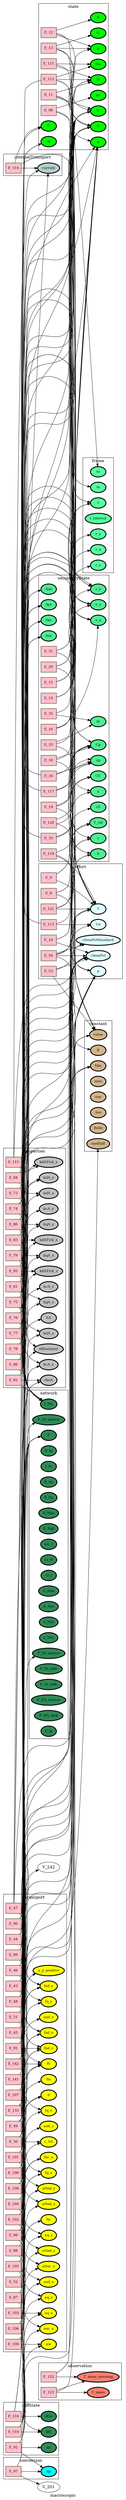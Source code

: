 digraph macroscopic {
label=macroscopic;
rankdir=LR;
E_43 -> V_113  [splines=ortho];
E_43 -> V_150  [splines=ortho];
E_43 -> V_186  [splines=ortho];
E_43 -> V_2  [splines=ortho];
E_44 -> V_113  [splines=ortho];
E_44 -> V_149  [splines=ortho];
E_44 -> V_187  [splines=ortho];
E_44 -> V_2  [splines=ortho];
E_45 -> V_113  [splines=ortho];
E_45 -> V_148  [splines=ortho];
E_45 -> V_188  [splines=ortho];
E_45 -> V_2  [splines=ortho];
E_46 -> V_138  [splines=ortho];
E_46 -> V_150  [splines=ortho];
E_46 -> V_190  [splines=ortho];
E_46 -> V_2  [splines=ortho];
E_89 -> V_114  [splines=ortho];
E_89 -> V_150  [splines=ortho];
E_89 -> V_180  [splines=ortho];
E_89 -> V_2  [splines=ortho];
E_47 -> V_138  [splines=ortho];
E_47 -> V_149  [splines=ortho];
E_47 -> V_191  [splines=ortho];
E_47 -> V_2  [splines=ortho];
E_90 -> V_114  [splines=ortho];
E_90 -> V_150  [splines=ortho];
E_90 -> V_181  [splines=ortho];
E_90 -> V_2  [splines=ortho];
E_48 -> V_138  [splines=ortho];
E_48 -> V_148  [splines=ortho];
E_48 -> V_192  [splines=ortho];
E_48 -> V_2  [splines=ortho];
E_91 -> V_114  [splines=ortho];
E_91 -> V_148  [splines=ortho];
E_91 -> V_182  [splines=ortho];
E_91 -> V_2  [splines=ortho];
E_49 -> V_112  [splines=ortho];
E_49 -> V_2  [splines=ortho];
E_50 -> V_104  [splines=ortho];
E_50 -> V_138  [splines=ortho];
E_50 -> V_157  [splines=ortho];
E_50 -> V_2  [splines=ortho];
E_51 -> V_112  [splines=ortho];
E_51 -> V_150  [splines=ortho];
E_51 -> V_183  [splines=ortho];
E_51 -> V_189  [splines=ortho];
E_51 -> V_2  [splines=ortho];
E_142 -> V_112  [splines=ortho];
E_142 -> V_150  [splines=ortho];
E_142 -> V_183  [splines=ortho];
E_142 -> V_189  [splines=ortho];
E_142 -> V_2  [splines=ortho];
E_142 -> V_243  [splines=ortho];
E_52 -> V_158  [splines=ortho];
E_52 -> V_159  [splines=ortho];
E_87 -> V_160  [splines=ortho];
E_87 -> V_2  [splines=ortho];
E_88 -> V_154  [splines=ortho];
E_88 -> V_2  [splines=ortho];
E_99 -> V_136  [splines=ortho];
E_99 -> V_160  [splines=ortho];
E_99 -> V_2  [splines=ortho];
E_100 -> V_136  [splines=ortho];
E_100 -> V_154  [splines=ortho];
E_100 -> V_2  [splines=ortho];
E_101 -> V_136  [splines=ortho];
E_101 -> V_155  [splines=ortho];
E_101 -> V_2  [splines=ortho];
E_102 -> V_136  [splines=ortho];
E_102 -> V_156  [splines=ortho];
E_102 -> V_2  [splines=ortho];
E_103 -> V_151  [splines=ortho];
E_103 -> V_2  [splines=ortho];
E_104 -> V_152  [splines=ortho];
E_104 -> V_2  [splines=ortho];
E_105 -> V_153  [splines=ortho];
E_105 -> V_2  [splines=ortho];
E_106 -> V_101  [splines=ortho];
E_106 -> V_151  [splines=ortho];
E_107 -> V_155  [splines=ortho];
E_107 -> V_2  [splines=ortho];
E_108 -> V_156  [splines=ortho];
E_108 -> V_2  [splines=ortho];
E_109 -> V_2  [splines=ortho];
E_109 -> V_211  [splines=ortho];
E_133 -> V_143  [splines=ortho];
E_133 -> V_159  [splines=ortho];
E_141 -> V_242  [splines=ortho];
E_141 -> V_5  [splines=ortho];
subgraph cluster_macroscopic___transport {
label=transport;
rankdir=LR;
V_151 [fillcolor=yellow, fontsize=12, label=fq_x, penwidth=3, style=filled];
V_152 [fillcolor=yellow, fontsize=12, label=fq_y, penwidth=3, style=filled];
V_153 [fillcolor=yellow, fontsize=12, label=fq_z, penwidth=3, style=filled];
V_154 [fillcolor=yellow, fontsize=12, label=fnd_x, penwidth=3, style=filled];
V_155 [fillcolor=yellow, fontsize=12, label=fnd_y, penwidth=3, style=filled];
V_156 [fillcolor=yellow, fontsize=12, label=fnd_z, penwidth=3, style=filled];
V_157 [fillcolor=yellow, fontsize=12, label=d, penwidth=3, style=filled];
V_158 [fillcolor=yellow, fontsize=12, label=c_AS, penwidth=3, style=filled];
V_159 [fillcolor=yellow, fontsize=12, label=fV, penwidth=3, style=filled];
V_160 [fillcolor=yellow, fontsize=12, label=fnc_x, penwidth=3, style=filled];
V_194 [fillcolor=yellow, fontsize=12, label=anc_x, penwidth=3, style=filled];
V_195 [fillcolor=yellow, fontsize=12, label=and_x, penwidth=3, style=filled];
V_204 [fillcolor=yellow, fontsize=12, label=aHnc_x, penwidth=3, style=filled];
V_205 [fillcolor=yellow, fontsize=12, label=aHnd_x, penwidth=3, style=filled];
V_206 [fillcolor=yellow, fontsize=12, label=aHnd_y, penwidth=3, style=filled];
V_207 [fillcolor=yellow, fontsize=12, label=aHnd_z, penwidth=3, style=filled];
V_208 [fillcolor=yellow, fontsize=12, label=aq_x, penwidth=3, style=filled];
V_209 [fillcolor=yellow, fontsize=12, label=aq_y, penwidth=3, style=filled];
V_210 [fillcolor=yellow, fontsize=12, label=aq_z, penwidth=3, style=filled];
V_211 [fillcolor=yellow, fontsize=12, label=fw, penwidth=3, style=filled];
V_212 [fillcolor=yellow, fontsize=12, label=and_y, penwidth=3, style=filled];
V_213 [fillcolor=yellow, fontsize=12, label=and_z, penwidth=3, style=filled];
V_214 [fillcolor=yellow, fontsize=12, label=aw, penwidth=3, style=filled];
V_234 [fillcolor=yellow, fontsize=12, label=fm, penwidth=3, style=filled];
V_243 [fillcolor=yellow, fontsize=12, label=y_p_positive, penwidth=3, style=filled];
E_43 [fillcolor=pink, fontsize=12, shape=box, style=filled];
E_43 -> V_151  [splines=ortho];
E_44 [fillcolor=pink, fontsize=12, shape=box, style=filled];
E_44 -> V_152  [splines=ortho];
E_45 [fillcolor=pink, fontsize=12, shape=box, style=filled];
E_45 -> V_153  [splines=ortho];
E_46 [fillcolor=pink, fontsize=12, shape=box, style=filled];
E_46 -> V_154  [splines=ortho];
E_89 [fillcolor=pink, fontsize=12, shape=box, style=filled];
E_89 -> V_154  [splines=ortho];
E_47 [fillcolor=pink, fontsize=12, shape=box, style=filled];
E_47 -> V_155  [splines=ortho];
E_90 [fillcolor=pink, fontsize=12, shape=box, style=filled];
E_90 -> V_155  [splines=ortho];
E_48 [fillcolor=pink, fontsize=12, shape=box, style=filled];
E_48 -> V_156  [splines=ortho];
E_91 [fillcolor=pink, fontsize=12, shape=box, style=filled];
E_91 -> V_156  [splines=ortho];
E_49 [fillcolor=pink, fontsize=12, shape=box, style=filled];
E_49 -> V_157  [splines=ortho];
E_50 [fillcolor=pink, fontsize=12, shape=box, style=filled];
E_50 -> V_158  [splines=ortho];
E_51 [fillcolor=pink, fontsize=12, shape=box, style=filled];
E_51 -> V_159  [splines=ortho];
E_142 [fillcolor=pink, fontsize=12, shape=box, style=filled];
E_142 -> V_159  [splines=ortho];
E_52 [fillcolor=pink, fontsize=12, shape=box, style=filled];
E_52 -> V_160  [splines=ortho];
E_87 [fillcolor=pink, fontsize=12, shape=box, style=filled];
E_87 -> V_194  [splines=ortho];
E_88 [fillcolor=pink, fontsize=12, shape=box, style=filled];
E_88 -> V_195  [splines=ortho];
E_99 [fillcolor=pink, fontsize=12, shape=box, style=filled];
E_99 -> V_204  [splines=ortho];
E_100 [fillcolor=pink, fontsize=12, shape=box, style=filled];
E_100 -> V_205  [splines=ortho];
E_101 [fillcolor=pink, fontsize=12, shape=box, style=filled];
E_101 -> V_206  [splines=ortho];
E_102 [fillcolor=pink, fontsize=12, shape=box, style=filled];
E_102 -> V_207  [splines=ortho];
E_103 [fillcolor=pink, fontsize=12, shape=box, style=filled];
E_103 -> V_208  [splines=ortho];
E_104 [fillcolor=pink, fontsize=12, shape=box, style=filled];
E_104 -> V_209  [splines=ortho];
E_105 [fillcolor=pink, fontsize=12, shape=box, style=filled];
E_105 -> V_210  [splines=ortho];
E_106 [fillcolor=pink, fontsize=12, shape=box, style=filled];
E_106 -> V_211  [splines=ortho];
E_107 [fillcolor=pink, fontsize=12, shape=box, style=filled];
E_107 -> V_212  [splines=ortho];
E_108 [fillcolor=pink, fontsize=12, shape=box, style=filled];
E_108 -> V_213  [splines=ortho];
E_109 [fillcolor=pink, fontsize=12, shape=box, style=filled];
E_109 -> V_214  [splines=ortho];
E_133 [fillcolor=pink, fontsize=12, shape=box, style=filled];
E_133 -> V_234  [splines=ortho];
E_141 [fillcolor=pink, fontsize=12, shape=box, style=filled];
E_141 -> V_243  [splines=ortho];
}

subgraph cluster_macroscopic___geometry {
label=geometry;
rankdir=LR;
}

E_73 -> V_108  [splines=ortho];
E_73 -> V_110  [splines=ortho];
E_73 -> V_114  [splines=ortho];
E_73 -> V_118  [splines=ortho];
E_73 -> V_27  [splines=ortho];
E_74 -> V_108  [splines=ortho];
E_74 -> V_110  [splines=ortho];
E_74 -> V_114  [splines=ortho];
E_74 -> V_119  [splines=ortho];
E_74 -> V_27  [splines=ortho];
E_75 -> V_108  [splines=ortho];
E_75 -> V_110  [splines=ortho];
E_75 -> V_114  [splines=ortho];
E_75 -> V_120  [splines=ortho];
E_75 -> V_27  [splines=ortho];
E_76 -> V_108  [splines=ortho];
E_76 -> V_110  [splines=ortho];
E_76 -> V_112  [splines=ortho];
E_76 -> V_114  [splines=ortho];
E_76 -> V_118  [splines=ortho];
E_76 -> V_132  [splines=ortho];
E_76 -> V_27  [splines=ortho];
E_77 -> V_108  [splines=ortho];
E_77 -> V_110  [splines=ortho];
E_77 -> V_112  [splines=ortho];
E_77 -> V_114  [splines=ortho];
E_77 -> V_119  [splines=ortho];
E_77 -> V_132  [splines=ortho];
E_77 -> V_27  [splines=ortho];
E_78 -> V_108  [splines=ortho];
E_78 -> V_110  [splines=ortho];
E_78 -> V_112  [splines=ortho];
E_78 -> V_114  [splines=ortho];
E_78 -> V_120  [splines=ortho];
E_78 -> V_132  [splines=ortho];
E_78 -> V_27  [splines=ortho];
E_79 -> V_110  [splines=ortho];
E_79 -> V_118  [splines=ortho];
E_79 -> V_124  [splines=ortho];
E_79 -> V_27  [splines=ortho];
E_80 -> V_110  [splines=ortho];
E_80 -> V_119  [splines=ortho];
E_80 -> V_124  [splines=ortho];
E_80 -> V_27  [splines=ortho];
E_81 -> V_110  [splines=ortho];
E_81 -> V_120  [splines=ortho];
E_81 -> V_124  [splines=ortho];
E_81 -> V_27  [splines=ortho];
E_82 -> V_143  [splines=ortho];
E_82 -> V_27  [splines=ortho];
E_83 -> V_108  [splines=ortho];
E_83 -> V_111  [splines=ortho];
E_83 -> V_114  [splines=ortho];
E_83 -> V_118  [splines=ortho];
E_83 -> V_27  [splines=ortho];
E_84 -> V_108  [splines=ortho];
E_84 -> V_111  [splines=ortho];
E_84 -> V_114  [splines=ortho];
E_84 -> V_119  [splines=ortho];
E_84 -> V_27  [splines=ortho];
E_85 -> V_108  [splines=ortho];
E_85 -> V_111  [splines=ortho];
E_85 -> V_114  [splines=ortho];
E_85 -> V_120  [splines=ortho];
E_85 -> V_27  [splines=ortho];
E_86 -> V_136  [splines=ortho];
E_86 -> V_27  [splines=ortho];
E_115 -> V_217  [splines=ortho];
E_115 -> V_218  [splines=ortho];
subgraph cluster_macroscopic___properties {
label=properties;
rankdir=LR;
V_180 [fillcolor=grey, fontsize=12, label=kdA_x, penwidth=3, style=filled];
V_181 [fillcolor=grey, fontsize=12, label=kdA_y, penwidth=3, style=filled];
V_182 [fillcolor=grey, fontsize=12, label=kdA_z, penwidth=3, style=filled];
V_183 [fillcolor=grey, fontsize=12, label=kcA_x, penwidth=3, style=filled];
V_184 [fillcolor=grey, fontsize=12, label=kcA_y, penwidth=3, style=filled];
V_185 [fillcolor=grey, fontsize=12, label=kcA_z, penwidth=3, style=filled];
V_186 [fillcolor=grey, fontsize=12, label=kqA_x, penwidth=3, style=filled];
V_187 [fillcolor=grey, fontsize=12, label=kqA_y, penwidth=3, style=filled];
V_188 [fillcolor=grey, fontsize=12, label=kqA_z, penwidth=3, style=filled];
V_189 [fillcolor=grey, fontsize=12, label=rhoA, penwidth=3, style=filled];
V_190 [fillcolor=grey, fontsize=12, label=kdAFick_x, penwidth=3, style=filled];
V_191 [fillcolor=grey, fontsize=12, label=kdAFick_y, penwidth=3, style=filled];
V_192 [fillcolor=grey, fontsize=12, label=kdAFick_z, penwidth=3, style=filled];
V_193 [fillcolor=grey, fontsize=12, label=hA, penwidth=3, style=filled];
V_219 [fillcolor=grey, fontsize=12, label=elResistant, penwidth=3, style=filled];
E_73 [fillcolor=pink, fontsize=12, shape=box, style=filled];
E_73 -> V_180  [splines=ortho];
E_74 [fillcolor=pink, fontsize=12, shape=box, style=filled];
E_74 -> V_181  [splines=ortho];
E_75 [fillcolor=pink, fontsize=12, shape=box, style=filled];
E_75 -> V_182  [splines=ortho];
E_76 [fillcolor=pink, fontsize=12, shape=box, style=filled];
E_76 -> V_183  [splines=ortho];
E_77 [fillcolor=pink, fontsize=12, shape=box, style=filled];
E_77 -> V_184  [splines=ortho];
E_78 [fillcolor=pink, fontsize=12, shape=box, style=filled];
E_78 -> V_185  [splines=ortho];
E_79 [fillcolor=pink, fontsize=12, shape=box, style=filled];
E_79 -> V_186  [splines=ortho];
E_80 [fillcolor=pink, fontsize=12, shape=box, style=filled];
E_80 -> V_187  [splines=ortho];
E_81 [fillcolor=pink, fontsize=12, shape=box, style=filled];
E_81 -> V_188  [splines=ortho];
E_82 [fillcolor=pink, fontsize=12, shape=box, style=filled];
E_82 -> V_189  [splines=ortho];
E_83 [fillcolor=pink, fontsize=12, shape=box, style=filled];
E_83 -> V_190  [splines=ortho];
E_84 [fillcolor=pink, fontsize=12, shape=box, style=filled];
E_84 -> V_191  [splines=ortho];
E_85 [fillcolor=pink, fontsize=12, shape=box, style=filled];
E_85 -> V_192  [splines=ortho];
E_86 [fillcolor=pink, fontsize=12, shape=box, style=filled];
E_86 -> V_193  [splines=ortho];
E_115 [fillcolor=pink, fontsize=12, shape=box, style=filled];
E_115 -> V_219  [splines=ortho];
}

subgraph cluster_macroscopic___network {
label=network;
rankdir=LR;
V_10 [fillcolor=seagreen, fontsize=12, label=S_Iq, penwidth=3, style=filled];
V_11 [fillcolor=seagreen, fontsize=12, label=I_tu, penwidth=3, style=filled];
V_12 [fillcolor=seagreen, fontsize=12, label=S_Ap, penwidth=3, style=filled];
V_13 [fillcolor=seagreen, fontsize=12, label=S_Aq, penwidth=3, style=filled];
V_14 [fillcolor=seagreen, fontsize=12, label=S_Npu, penwidth=3, style=filled];
V_15 [fillcolor=seagreen, fontsize=12, label=S_Nqt, penwidth=3, style=filled];
V_16 [fillcolor=seagreen, fontsize=12, label=mv_I, penwidth=3, style=filled];
V_17 [fillcolor=seagreen, fontsize=12, label=cz_N, penwidth=3, style=filled];
V_18 [fillcolor=seagreen, fontsize=12, label=cz_I, penwidth=3, style=filled];
V_19 [fillcolor=seagreen, fontsize=12, label=A_Npq, penwidth=3, style=filled];
V_2 [fillcolor=seagreen, fontsize=12, label=F, penwidth=3, style=filled];
V_20 [fillcolor=seagreen, fontsize=12, label=A_Ntu, penwidth=3, style=filled];
V_21 [fillcolor=seagreen, fontsize=12, label=u_Ntu, penwidth=3, style=filled];
V_22 [fillcolor=seagreen, fontsize=12, label=y_Ntu, penwidth=3, style=filled];
V_27 [fillcolor=seagreen, fontsize=12, label=I_NA, penwidth=3, style=filled];
V_3 [fillcolor=seagreen, fontsize=12, label=F_NI_source, penwidth=3, style=filled];
V_4 [fillcolor=seagreen, fontsize=12, label=F_NI_sink, penwidth=3, style=filled];
V_5 [fillcolor=seagreen, fontsize=12, label=F_AI_source, penwidth=3, style=filled];
V_6 [fillcolor=seagreen, fontsize=12, label=F_AI_sink, penwidth=3, style=filled];
V_7 [fillcolor=seagreen, fontsize=12, label=F_NA_source, penwidth=3, style=filled];
V_8 [fillcolor=seagreen, fontsize=12, label=F_NA_sink, penwidth=3, style=filled];
V_9 [fillcolor=seagreen, fontsize=12, label=S_Ip, penwidth=3, style=filled];
}

subgraph cluster_macroscopic___differenceOperator {
label=differenceOperator;
rankdir=LR;
}

subgraph cluster_macroscopic___frame {
label=frame;
rankdir=LR;
V_1 [fillcolor=seagreen1, fontsize=12, label=t, penwidth=3, style=filled];
V_105 [fillcolor=seagreen1, fontsize=12, label=to, penwidth=3, style=filled];
V_106 [fillcolor=seagreen1, fontsize=12, label=te, penwidth=3, style=filled];
V_107 [fillcolor=seagreen1, fontsize=12, label=t_interval, penwidth=3, style=filled];
V_23 [fillcolor=seagreen1, fontsize=12, label=r_x, penwidth=3, style=filled];
V_24 [fillcolor=seagreen1, fontsize=12, label=r_y, penwidth=3, style=filled];
V_25 [fillcolor=seagreen1, fontsize=12, label=r_z, penwidth=3, style=filled];
}

E_11 -> V_108  [splines=ortho];
E_11 -> V_110  [splines=ortho];
E_11 -> V_112  [splines=ortho];
E_112 -> V_1  [splines=ortho];
E_112 -> V_105  [splines=ortho];
E_112 -> V_106  [splines=ortho];
E_112 -> V_215  [splines=ortho];
E_112 -> V_216  [splines=ortho];
E_12 -> V_108  [splines=ortho];
E_12 -> V_109  [splines=ortho];
E_12 -> V_113  [splines=ortho];
E_13 -> V_108  [splines=ortho];
E_13 -> V_109  [splines=ortho];
E_13 -> V_110  [splines=ortho];
E_13 -> V_112  [splines=ortho];
E_13 -> V_113  [splines=ortho];
E_98 -> V_101  [splines=ortho];
E_98 -> V_111  [splines=ortho];
E_111 -> V_101  [splines=ortho];
E_111 -> V_115  [splines=ortho];
subgraph cluster_macroscopic___state {
label=state;
rankdir=LR;
V_108 [fillcolor=green, fontsize=12, label=U, penwidth=3, style=filled];
V_109 [fillcolor=green, fontsize=12, label=S, penwidth=3, style=filled];
V_110 [fillcolor=green, fontsize=12, label=V, penwidth=3, style=filled];
V_111 [fillcolor=green, fontsize=12, label=n, penwidth=3, style=filled];
V_115 [fillcolor=green, fontsize=12, label=H, penwidth=3, style=filled];
V_116 [fillcolor=green, fontsize=12, label=A, penwidth=3, style=filled];
V_117 [fillcolor=green, fontsize=12, label=G, penwidth=3, style=filled];
V_137 [fillcolor=green, fontsize=12, label=m, penwidth=3, style=filled];
V_144 [fillcolor=green, fontsize=12, label=C, penwidth=3, style=filled];
V_203 [fillcolor=green, fontsize=12, label=no, penwidth=3, style=filled];
V_216 [fillcolor=green, fontsize=12, label=Ho, penwidth=3, style=filled];
E_11 [fillcolor=pink, fontsize=12, shape=box, style=filled];
E_11 -> V_115  [splines=ortho];
E_112 [fillcolor=pink, fontsize=12, shape=box, style=filled];
E_112 -> V_115  [splines=ortho];
E_12 [fillcolor=pink, fontsize=12, shape=box, style=filled];
E_12 -> V_116  [splines=ortho];
E_13 [fillcolor=pink, fontsize=12, shape=box, style=filled];
E_13 -> V_117  [splines=ortho];
E_98 [fillcolor=pink, fontsize=12, shape=box, style=filled];
E_98 -> V_203  [splines=ortho];
E_111 [fillcolor=pink, fontsize=12, shape=box, style=filled];
E_111 -> V_216  [splines=ortho];
}

subgraph cluster_macroscopic___constant {
label=constant;
rankdir=LR;
V_101 [fillcolor=tan, fontsize=12, label=value, penwidth=3, style=filled];
V_102 [fillcolor=tan, fontsize=12, label=zero, penwidth=3, style=filled];
V_103 [fillcolor=tan, fontsize=12, label=one, penwidth=3, style=filled];
V_104 [fillcolor=tan, fontsize=12, label=oneHalf, penwidth=3, style=filled];
V_121 [fillcolor=tan, fontsize=12, label=Avo, penwidth=3, style=filled];
V_122 [fillcolor=tan, fontsize=12, label=Boltz, penwidth=3, style=filled];
V_123 [fillcolor=tan, fontsize=12, label=R, penwidth=3, style=filled];
V_132 [fillcolor=tan, fontsize=12, label=Mm, penwidth=3, style=filled];
}

E_8 -> V_108  [splines=ortho];
E_8 -> V_110  [splines=ortho];
E_9 -> V_108  [splines=ortho];
E_9 -> V_109  [splines=ortho];
E_121 -> V_115  [splines=ortho];
E_121 -> V_124  [splines=ortho];
E_121 -> V_222  [splines=ortho];
E_10 -> V_108  [splines=ortho];
E_10 -> V_111  [splines=ortho];
E_54 -> V_113  [splines=ortho];
E_54 -> V_123  [splines=ortho];
E_54 -> V_140  [splines=ortho];
E_54 -> V_161  [splines=ortho];
E_53 -> V_101  [splines=ortho];
E_53 -> V_114  [splines=ortho];
E_113 -> V_108  [splines=ortho];
E_113 -> V_144  [splines=ortho];
subgraph cluster_macroscopic___effort {
label=effort;
rankdir=LR;
V_112 [fillcolor=lightcyan, fontsize=12, label=p, penwidth=3, style=filled];
V_113 [fillcolor=lightcyan, fontsize=12, label=T, penwidth=3, style=filled];
V_114 [fillcolor=lightcyan, fontsize=12, label=chemPot, penwidth=3, style=filled];
V_161 [fillcolor=lightcyan, fontsize=12, label=chemPotStandard, penwidth=3, style=filled];
V_217 [fillcolor=lightcyan, fontsize=12, label=Ue, penwidth=3, style=filled];
E_8 [fillcolor=pink, fontsize=12, shape=box, style=filled];
E_8 -> V_112  [splines=ortho];
E_9 [fillcolor=pink, fontsize=12, shape=box, style=filled];
E_9 -> V_113  [splines=ortho];
E_121 [fillcolor=pink, fontsize=12, shape=box, style=filled];
E_121 -> V_113  [splines=ortho];
E_10 [fillcolor=pink, fontsize=12, shape=box, style=filled];
E_10 -> V_114  [splines=ortho];
E_54 [fillcolor=pink, fontsize=12, shape=box, style=filled];
E_54 -> V_114  [splines=ortho];
E_53 [fillcolor=pink, fontsize=12, shape=box, style=filled];
E_53 -> V_161  [splines=ortho];
E_113 [fillcolor=pink, fontsize=12, shape=box, style=filled];
E_113 -> V_217  [splines=ortho];
}

E_14 -> V_1  [splines=ortho];
E_14 -> V_23  [splines=ortho];
E_15 -> V_1  [splines=ortho];
E_15 -> V_24  [splines=ortho];
E_16 -> V_1  [splines=ortho];
E_16 -> V_25  [splines=ortho];
E_18 -> V_113  [splines=ortho];
E_18 -> V_115  [splines=ortho];
E_117 -> V_137  [splines=ortho];
E_117 -> V_141  [splines=ortho];
E_19 -> V_108  [splines=ortho];
E_19 -> V_113  [splines=ortho];
E_29 -> V_111  [splines=ortho];
E_29 -> V_115  [splines=ortho];
E_31 -> V_110  [splines=ortho];
E_31 -> V_111  [splines=ortho];
E_32 -> V_111  [splines=ortho];
E_33 -> V_111  [splines=ortho];
E_33 -> V_139  [splines=ortho];
E_34 -> V_124  [splines=ortho];
E_34 -> V_137  [splines=ortho];
E_120 -> V_101  [splines=ortho];
E_120 -> V_141  [splines=ortho];
E_35 -> V_125  [splines=ortho];
E_35 -> V_137  [splines=ortho];
E_119 -> V_101  [splines=ortho];
E_119 -> V_113  [splines=ortho];
subgraph cluster_macroscopic___secondaryState {
label=secondaryState;
rankdir=LR;
V_118 [fillcolor=seagreen2, fontsize=12, label=v_x, penwidth=3, style=filled];
V_119 [fillcolor=seagreen2, fontsize=12, label=v_y, penwidth=3, style=filled];
V_120 [fillcolor=seagreen2, fontsize=12, label=v_z, penwidth=3, style=filled];
V_124 [fillcolor=seagreen2, fontsize=12, label=Cp, penwidth=3, style=filled];
V_125 [fillcolor=seagreen2, fontsize=12, label=CV, penwidth=3, style=filled];
V_136 [fillcolor=seagreen2, fontsize=12, label=h, penwidth=3, style=filled];
V_138 [fillcolor=seagreen2, fontsize=12, label=c, penwidth=3, style=filled];
V_139 [fillcolor=seagreen2, fontsize=12, label=nt, penwidth=3, style=filled];
V_140 [fillcolor=seagreen2, fontsize=12, label=x, penwidth=3, style=filled];
V_141 [fillcolor=seagreen2, fontsize=12, label=cp, penwidth=3, style=filled];
V_142 [fillcolor=seagreen2, fontsize=12, label=cV, penwidth=3, style=filled];
V_143 [fillcolor=seagreen2, fontsize=12, label=rho, penwidth=3, style=filled];
V_148 [fillcolor=seagreen2, fontsize=12, label=Axy, penwidth=3, style=filled];
V_149 [fillcolor=seagreen2, fontsize=12, label=Axz, penwidth=3, style=filled];
V_150 [fillcolor=seagreen2, fontsize=12, label=Ayz, penwidth=3, style=filled];
V_222 [fillcolor=seagreen2, fontsize=12, label=T_ref, penwidth=3, style=filled];
E_14 [fillcolor=pink, fontsize=12, shape=box, style=filled];
E_14 -> V_118  [splines=ortho];
E_15 [fillcolor=pink, fontsize=12, shape=box, style=filled];
E_15 -> V_119  [splines=ortho];
E_16 [fillcolor=pink, fontsize=12, shape=box, style=filled];
E_16 -> V_120  [splines=ortho];
E_18 [fillcolor=pink, fontsize=12, shape=box, style=filled];
E_18 -> V_124  [splines=ortho];
E_117 [fillcolor=pink, fontsize=12, shape=box, style=filled];
E_117 -> V_124  [splines=ortho];
E_19 [fillcolor=pink, fontsize=12, shape=box, style=filled];
E_19 -> V_125  [splines=ortho];
E_29 [fillcolor=pink, fontsize=12, shape=box, style=filled];
E_29 -> V_136  [splines=ortho];
E_31 [fillcolor=pink, fontsize=12, shape=box, style=filled];
E_31 -> V_138  [splines=ortho];
E_32 [fillcolor=pink, fontsize=12, shape=box, style=filled];
E_32 -> V_139  [splines=ortho];
E_33 [fillcolor=pink, fontsize=12, shape=box, style=filled];
E_33 -> V_140  [splines=ortho];
E_34 [fillcolor=pink, fontsize=12, shape=box, style=filled];
E_34 -> V_141  [splines=ortho];
E_120 [fillcolor=pink, fontsize=12, shape=box, style=filled];
E_120 -> V_141  [splines=ortho];
E_35 [fillcolor=pink, fontsize=12, shape=box, style=filled];
E_35 -> V_142  [splines=ortho];
E_119 [fillcolor=pink, fontsize=12, shape=box, style=filled];
E_119 -> V_222  [splines=ortho];
}

E_97 -> V_201  [splines=ortho];
E_97 -> V_3  [splines=ortho];
subgraph cluster_macroscopic___conversion {
label=conversion;
rankdir=LR;
V_202 [fillcolor=cyan, fontsize=12, label=np, penwidth=3, style=filled];
E_97 [fillcolor=pink, fontsize=12, shape=box, style=filled];
E_97 -> V_202  [splines=ortho];
}

E_92 -> V_110  [splines=ortho];
E_92 -> V_194  [splines=ortho];
E_92 -> V_195  [splines=ortho];
E_92 -> V_202  [splines=ortho];
E_110 -> V_204  [splines=ortho];
E_110 -> V_205  [splines=ortho];
E_110 -> V_206  [splines=ortho];
E_110 -> V_207  [splines=ortho];
E_110 -> V_208  [splines=ortho];
E_110 -> V_209  [splines=ortho];
E_110 -> V_210  [splines=ortho];
E_110 -> V_214  [splines=ortho];
E_116 -> V_2  [splines=ortho];
E_116 -> V_218  [splines=ortho];
E_116 -> V_219  [splines=ortho];
subgraph cluster_macroscopic___diffState {
label=diffState;
rankdir=LR;
V_196 [fillcolor=seagreen4, fontsize=12, label=an, penwidth=3, style=filled];
V_215 [fillcolor=seagreen4, fontsize=12, label=dH, penwidth=3, style=filled];
V_220 [fillcolor=seagreen4, fontsize=12, label=dUe, penwidth=3, style=filled];
E_92 [fillcolor=pink, fontsize=12, shape=box, style=filled];
E_92 -> V_196  [splines=ortho];
E_110 [fillcolor=pink, fontsize=12, shape=box, style=filled];
E_110 -> V_215  [splines=ortho];
E_116 [fillcolor=pink, fontsize=12, shape=box, style=filled];
E_116 -> V_220  [splines=ortho];
}

E_114 -> V_1  [splines=ortho];
E_114 -> V_144  [splines=ortho];
subgraph cluster_macroscopic___internalTransport {
label=internalTransport;
rankdir=LR;
V_218 [fillcolor=lightcyan3, fontsize=12, label=current, penwidth=3, style=filled];
E_114 [fillcolor=pink, fontsize=12, shape=box, style=filled];
E_114 -> V_218  [splines=ortho];
}

subgraph cluster_macroscopic___controlInput {
label=controlInput;
rankdir=LR;
}

E_122 -> V_101  [splines=ortho];
E_122 -> V_113  [splines=ortho];
E_123 -> V_113  [splines=ortho];
E_123 -> V_223  [splines=ortho];
subgraph cluster_macroscopic___observation {
label=observation;
rankdir=LR;
V_223 [fillcolor=salmon, fontsize=12, label=T_meas_norming, penwidth=3, style=filled];
V_224 [fillcolor=salmon, fontsize=12, label=T_meas, penwidth=3, style=filled];
E_122 [fillcolor=pink, fontsize=12, shape=box, style=filled];
E_122 -> V_223  [splines=ortho];
E_123 [fillcolor=pink, fontsize=12, shape=box, style=filled];
E_123 -> V_224  [splines=ortho];
}

}
